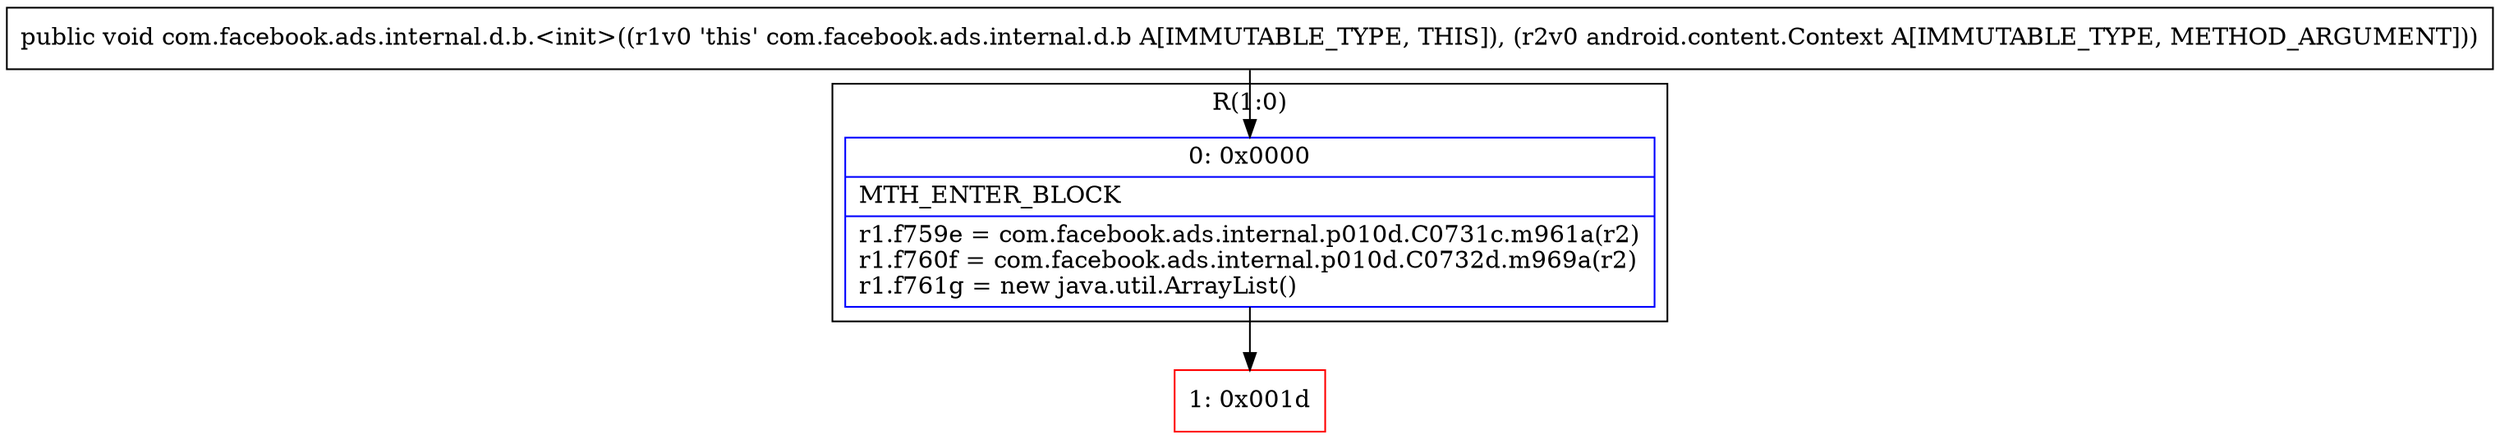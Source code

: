 digraph "CFG forcom.facebook.ads.internal.d.b.\<init\>(Landroid\/content\/Context;)V" {
subgraph cluster_Region_1920574431 {
label = "R(1:0)";
node [shape=record,color=blue];
Node_0 [shape=record,label="{0\:\ 0x0000|MTH_ENTER_BLOCK\l|r1.f759e = com.facebook.ads.internal.p010d.C0731c.m961a(r2)\lr1.f760f = com.facebook.ads.internal.p010d.C0732d.m969a(r2)\lr1.f761g = new java.util.ArrayList()\l}"];
}
Node_1 [shape=record,color=red,label="{1\:\ 0x001d}"];
MethodNode[shape=record,label="{public void com.facebook.ads.internal.d.b.\<init\>((r1v0 'this' com.facebook.ads.internal.d.b A[IMMUTABLE_TYPE, THIS]), (r2v0 android.content.Context A[IMMUTABLE_TYPE, METHOD_ARGUMENT])) }"];
MethodNode -> Node_0;
Node_0 -> Node_1;
}


